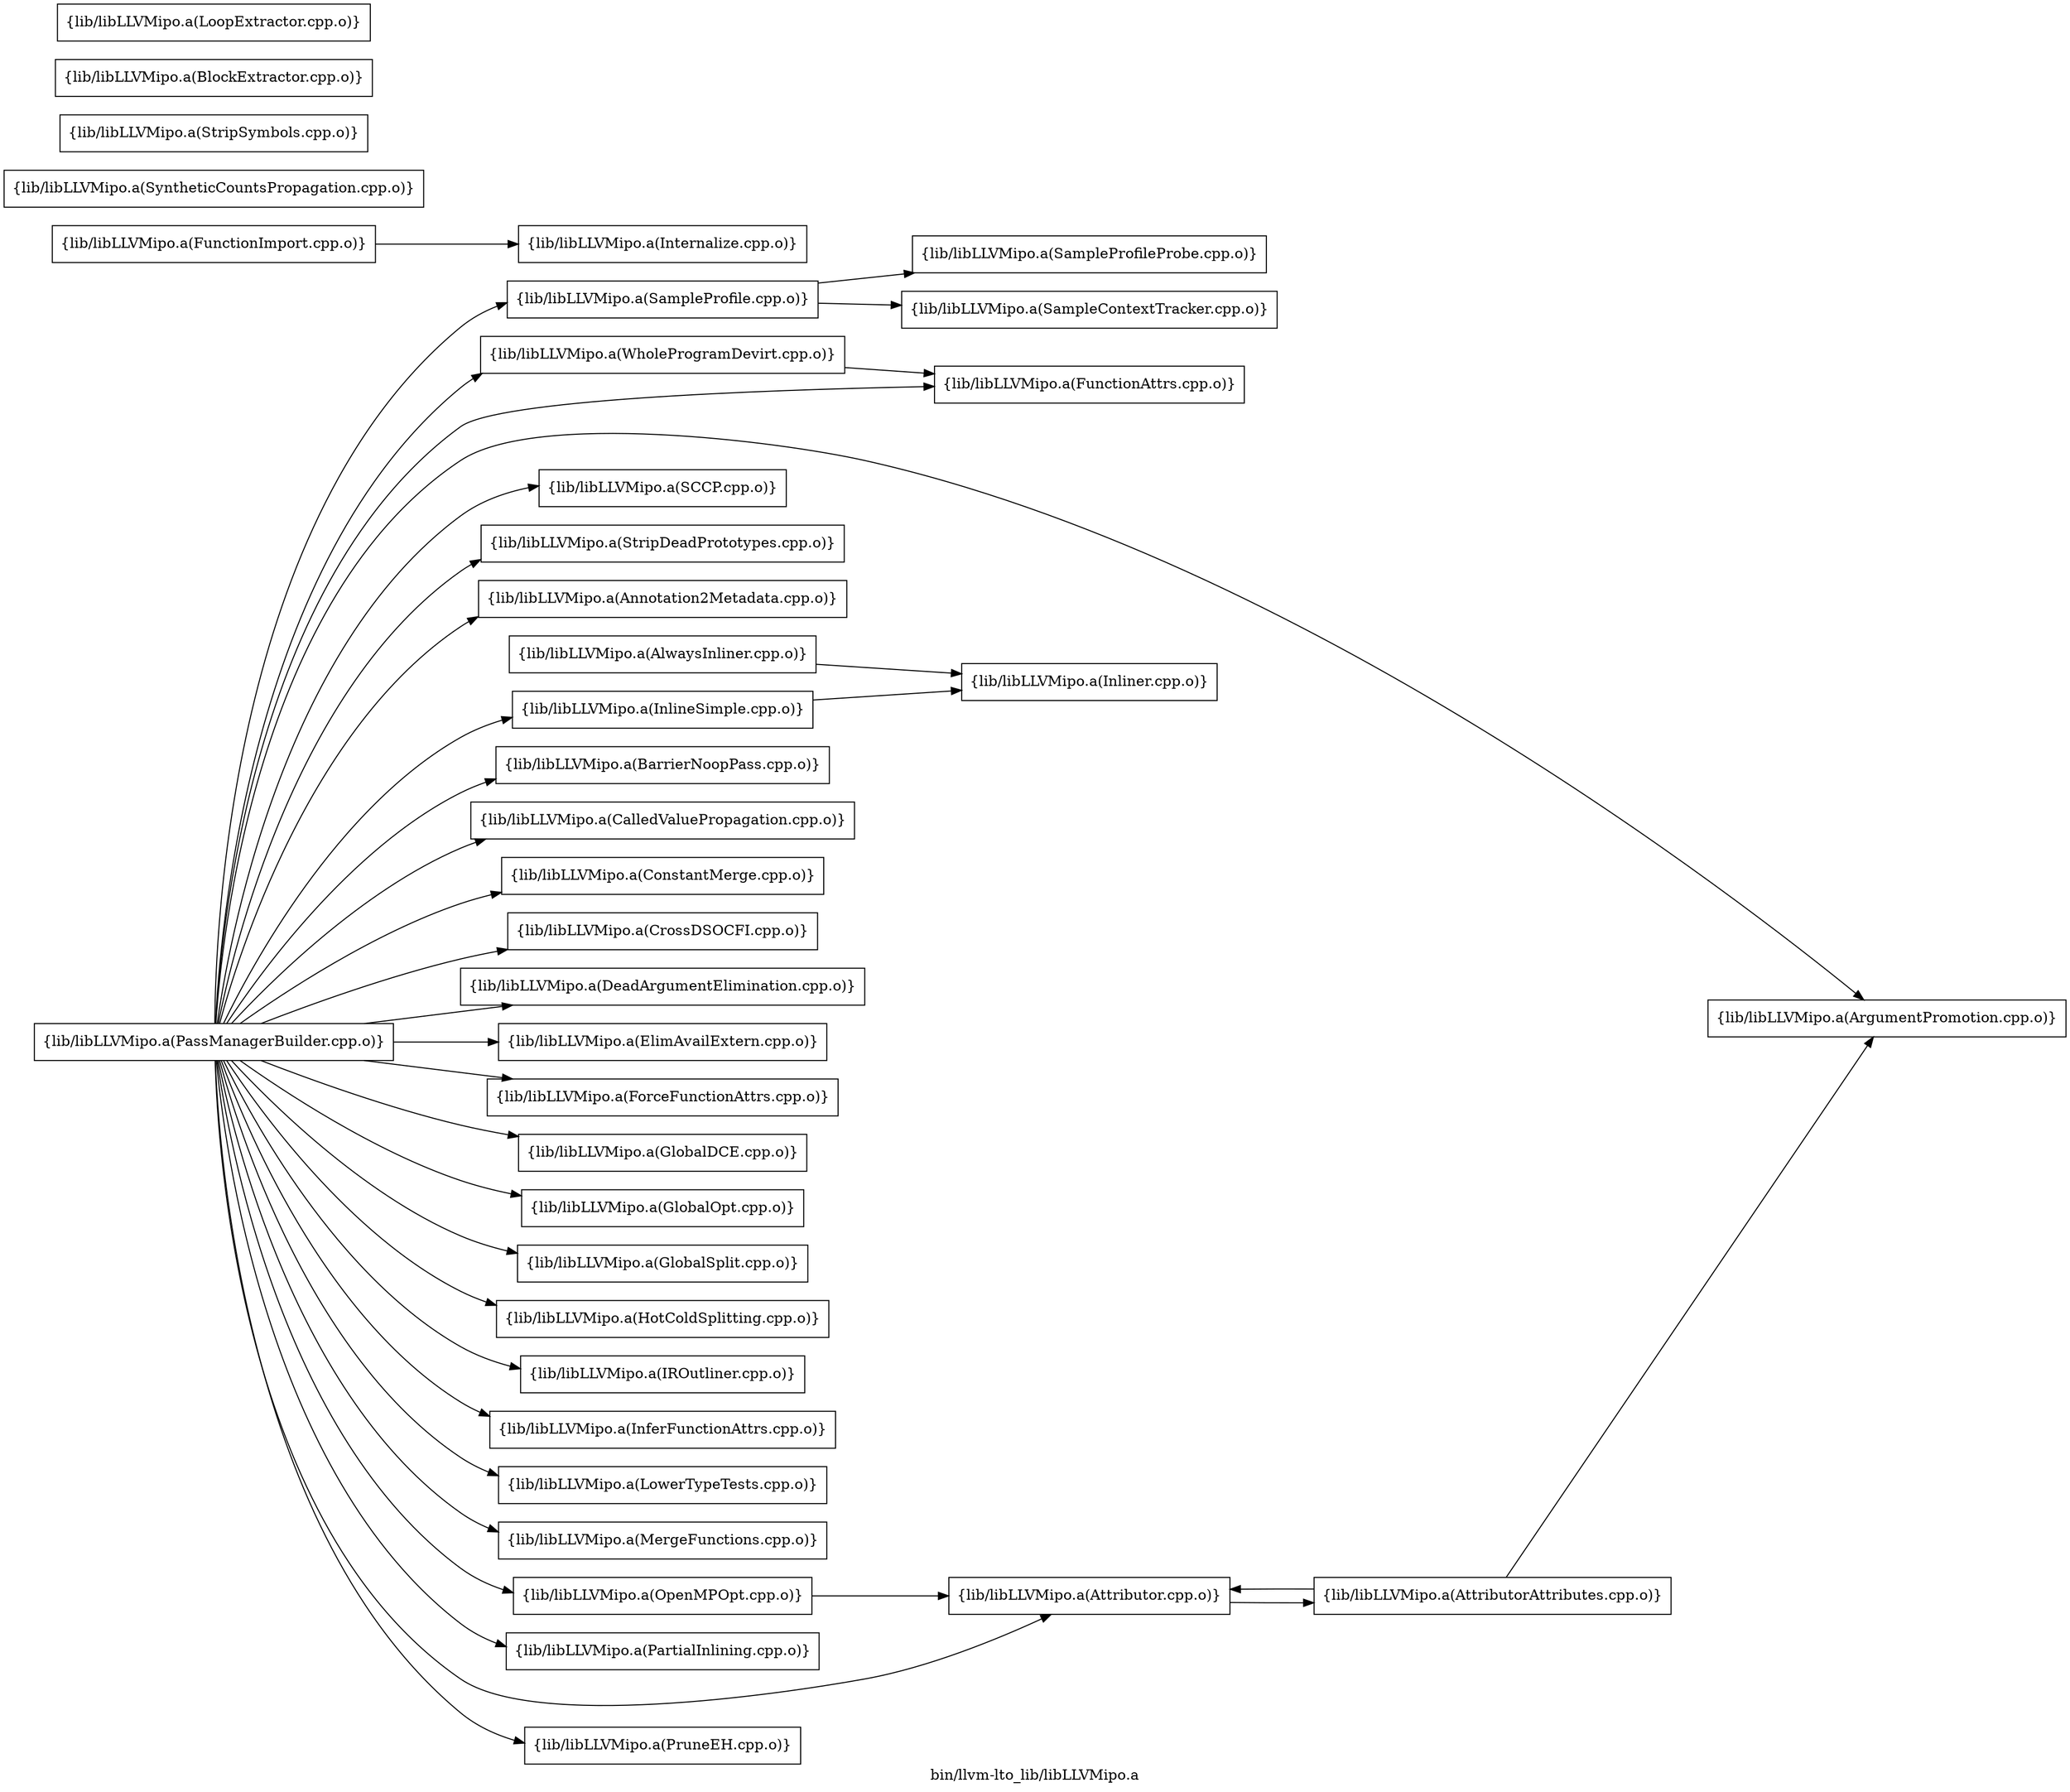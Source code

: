 digraph "bin/llvm-lto_lib/libLLVMipo.a" {
	label="bin/llvm-lto_lib/libLLVMipo.a";
	rankdir=LR;
	{ rank=same; Node0x561523346bf8;  }

	Node0x561523346bf8 [shape=record,shape=box,group=0,label="{lib/libLLVMipo.a(WholeProgramDevirt.cpp.o)}"];
	Node0x561523346bf8 -> Node0x56152334eb28;
	Node0x56152334eda8 [shape=record,shape=box,group=0,label="{lib/libLLVMipo.a(FunctionImport.cpp.o)}"];
	Node0x56152334eda8 -> Node0x561523365558;
	Node0x561523352598 [shape=record,shape=box,group=0,label="{lib/libLLVMipo.a(InlineSimple.cpp.o)}"];
	Node0x561523352598 -> Node0x561523354b18;
	Node0x561523363758 [shape=record,shape=box,group=0,label="{lib/libLLVMipo.a(PassManagerBuilder.cpp.o)}"];
	Node0x561523363758 -> Node0x56152336bf48;
	Node0x561523363758 -> Node0x56152336cbc8;
	Node0x561523363758 -> Node0x561523346bf8;
	Node0x561523363758 -> Node0x561523360328;
	Node0x561523363758 -> Node0x56152335d8f8;
	Node0x561523363758 -> Node0x56152335e4d8;
	Node0x561523363758 -> Node0x56152335c818;
	Node0x561523363758 -> Node0x56152335d308;
	Node0x561523363758 -> Node0x56152336a058;
	Node0x561523363758 -> Node0x56152336b188;
	Node0x561523363758 -> Node0x561523369018;
	Node0x561523363758 -> Node0x561523368e88;
	Node0x561523363758 -> Node0x561523369608;
	Node0x561523363758 -> Node0x56152334eb28;
	Node0x561523363758 -> Node0x5615233502e8;
	Node0x561523363758 -> Node0x56152334ff78;
	Node0x561523363758 -> Node0x561523351a58;
	Node0x561523363758 -> Node0x5615233518c8;
	Node0x561523363758 -> Node0x561523353218;
	Node0x561523363758 -> Node0x5615233531c8;
	Node0x561523363758 -> Node0x561523352598;
	Node0x561523363758 -> Node0x561523361b88;
	Node0x561523363758 -> Node0x561523362308;
	Node0x561523363758 -> Node0x561523361f98;
	Node0x561523363758 -> Node0x561523362808;
	Node0x561523363758 -> Node0x561523363578;
	Node0x561523363758 -> Node0x56152335eb68;
	Node0x561523365558 [shape=record,shape=box,group=0,label="{lib/libLLVMipo.a(Internalize.cpp.o)}"];
	Node0x56152336d168 [shape=record,shape=box,group=0,label="{lib/libLLVMipo.a(SyntheticCountsPropagation.cpp.o)}"];
	Node0x56152336c678 [shape=record,shape=box,group=0,label="{lib/libLLVMipo.a(SampleProfileProbe.cpp.o)}"];
	Node0x56152336bf48 [shape=record,shape=box,group=0,label="{lib/libLLVMipo.a(SCCP.cpp.o)}"];
	Node0x56152336cbc8 [shape=record,shape=box,group=0,label="{lib/libLLVMipo.a(StripDeadPrototypes.cpp.o)}"];
	Node0x56152336d898 [shape=record,shape=box,group=0,label="{lib/libLLVMipo.a(StripSymbols.cpp.o)}"];
	Node0x561523360508 [shape=record,shape=box,group=0,label="{lib/libLLVMipo.a(AlwaysInliner.cpp.o)}"];
	Node0x561523360508 -> Node0x561523354b18;
	Node0x561523360328 [shape=record,shape=box,group=0,label="{lib/libLLVMipo.a(Annotation2Metadata.cpp.o)}"];
	Node0x56152335d8f8 [shape=record,shape=box,group=0,label="{lib/libLLVMipo.a(ArgumentPromotion.cpp.o)}"];
	Node0x56152335e4d8 [shape=record,shape=box,group=0,label="{lib/libLLVMipo.a(Attributor.cpp.o)}"];
	Node0x56152335e4d8 -> Node0x56152335e7a8;
	Node0x56152335cfe8 [shape=record,shape=box,group=0,label="{lib/libLLVMipo.a(BlockExtractor.cpp.o)}"];
	Node0x56152335d308 [shape=record,shape=box,group=0,label="{lib/libLLVMipo.a(CalledValuePropagation.cpp.o)}"];
	Node0x56152336a058 [shape=record,shape=box,group=0,label="{lib/libLLVMipo.a(ConstantMerge.cpp.o)}"];
	Node0x56152336b188 [shape=record,shape=box,group=0,label="{lib/libLLVMipo.a(CrossDSOCFI.cpp.o)}"];
	Node0x561523369018 [shape=record,shape=box,group=0,label="{lib/libLLVMipo.a(DeadArgumentElimination.cpp.o)}"];
	Node0x561523368e88 [shape=record,shape=box,group=0,label="{lib/libLLVMipo.a(ElimAvailExtern.cpp.o)}"];
	Node0x561523369608 [shape=record,shape=box,group=0,label="{lib/libLLVMipo.a(ForceFunctionAttrs.cpp.o)}"];
	Node0x56152334eb28 [shape=record,shape=box,group=0,label="{lib/libLLVMipo.a(FunctionAttrs.cpp.o)}"];
	Node0x5615233502e8 [shape=record,shape=box,group=0,label="{lib/libLLVMipo.a(GlobalDCE.cpp.o)}"];
	Node0x56152334ff78 [shape=record,shape=box,group=0,label="{lib/libLLVMipo.a(GlobalOpt.cpp.o)}"];
	Node0x561523351a58 [shape=record,shape=box,group=0,label="{lib/libLLVMipo.a(GlobalSplit.cpp.o)}"];
	Node0x5615233518c8 [shape=record,shape=box,group=0,label="{lib/libLLVMipo.a(HotColdSplitting.cpp.o)}"];
	Node0x561523353218 [shape=record,shape=box,group=0,label="{lib/libLLVMipo.a(IROutliner.cpp.o)}"];
	Node0x5615233531c8 [shape=record,shape=box,group=0,label="{lib/libLLVMipo.a(InferFunctionAttrs.cpp.o)}"];
	Node0x561523354b18 [shape=record,shape=box,group=0,label="{lib/libLLVMipo.a(Inliner.cpp.o)}"];
	Node0x561523366188 [shape=record,shape=box,group=0,label="{lib/libLLVMipo.a(LoopExtractor.cpp.o)}"];
	Node0x561523361b88 [shape=record,shape=box,group=0,label="{lib/libLLVMipo.a(LowerTypeTests.cpp.o)}"];
	Node0x561523362308 [shape=record,shape=box,group=0,label="{lib/libLLVMipo.a(MergeFunctions.cpp.o)}"];
	Node0x561523361f98 [shape=record,shape=box,group=0,label="{lib/libLLVMipo.a(OpenMPOpt.cpp.o)}"];
	Node0x561523361f98 -> Node0x56152335e4d8;
	Node0x561523362808 [shape=record,shape=box,group=0,label="{lib/libLLVMipo.a(PartialInlining.cpp.o)}"];
	Node0x56152335eb68 [shape=record,shape=box,group=0,label="{lib/libLLVMipo.a(SampleProfile.cpp.o)}"];
	Node0x56152335eb68 -> Node0x56152336c678;
	Node0x56152335eb68 -> Node0x5615233605f8;
	Node0x56152335c818 [shape=record,shape=box,group=0,label="{lib/libLLVMipo.a(BarrierNoopPass.cpp.o)}"];
	Node0x56152335e7a8 [shape=record,shape=box,group=0,label="{lib/libLLVMipo.a(AttributorAttributes.cpp.o)}"];
	Node0x56152335e7a8 -> Node0x56152335d8f8;
	Node0x56152335e7a8 -> Node0x56152335e4d8;
	Node0x561523363578 [shape=record,shape=box,group=0,label="{lib/libLLVMipo.a(PruneEH.cpp.o)}"];
	Node0x5615233605f8 [shape=record,shape=box,group=0,label="{lib/libLLVMipo.a(SampleContextTracker.cpp.o)}"];
}
